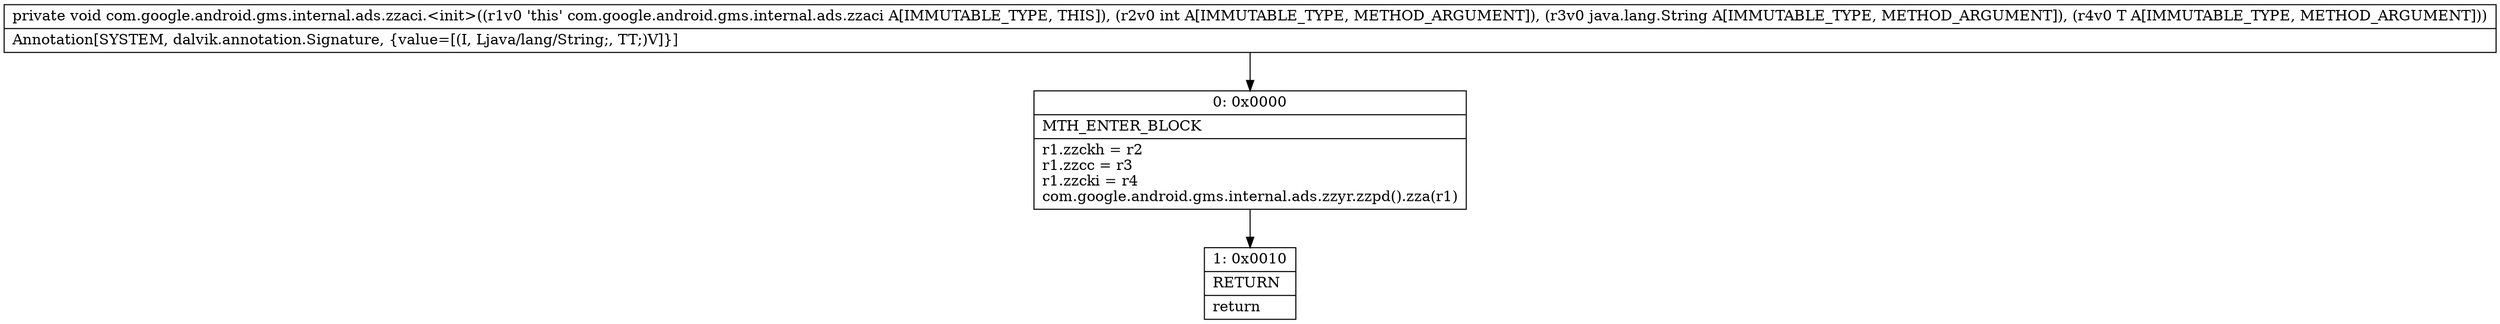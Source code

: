 digraph "CFG forcom.google.android.gms.internal.ads.zzaci.\<init\>(ILjava\/lang\/String;Ljava\/lang\/Object;)V" {
Node_0 [shape=record,label="{0\:\ 0x0000|MTH_ENTER_BLOCK\l|r1.zzckh = r2\lr1.zzcc = r3\lr1.zzcki = r4\lcom.google.android.gms.internal.ads.zzyr.zzpd().zza(r1)\l}"];
Node_1 [shape=record,label="{1\:\ 0x0010|RETURN\l|return\l}"];
MethodNode[shape=record,label="{private void com.google.android.gms.internal.ads.zzaci.\<init\>((r1v0 'this' com.google.android.gms.internal.ads.zzaci A[IMMUTABLE_TYPE, THIS]), (r2v0 int A[IMMUTABLE_TYPE, METHOD_ARGUMENT]), (r3v0 java.lang.String A[IMMUTABLE_TYPE, METHOD_ARGUMENT]), (r4v0 T A[IMMUTABLE_TYPE, METHOD_ARGUMENT]))  | Annotation[SYSTEM, dalvik.annotation.Signature, \{value=[(I, Ljava\/lang\/String;, TT;)V]\}]\l}"];
MethodNode -> Node_0;
Node_0 -> Node_1;
}

